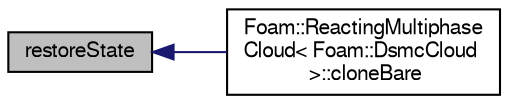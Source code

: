 digraph "restoreState"
{
  bgcolor="transparent";
  edge [fontname="FreeSans",fontsize="10",labelfontname="FreeSans",labelfontsize="10"];
  node [fontname="FreeSans",fontsize="10",shape=record];
  rankdir="LR";
  Node50 [label="restoreState",height=0.2,width=0.4,color="black", fillcolor="grey75", style="filled", fontcolor="black"];
  Node50 -> Node51 [dir="back",color="midnightblue",fontsize="10",style="solid",fontname="FreeSans"];
  Node51 [label="Foam::ReactingMultiphase\lCloud\< Foam::DsmcCloud\l \>::cloneBare",height=0.2,width=0.4,color="black",URL="$a23826.html#a519c85b79b984c70934c244a934588ca",tooltip="Construct and return bare clone based on (this) with new name. "];
}
